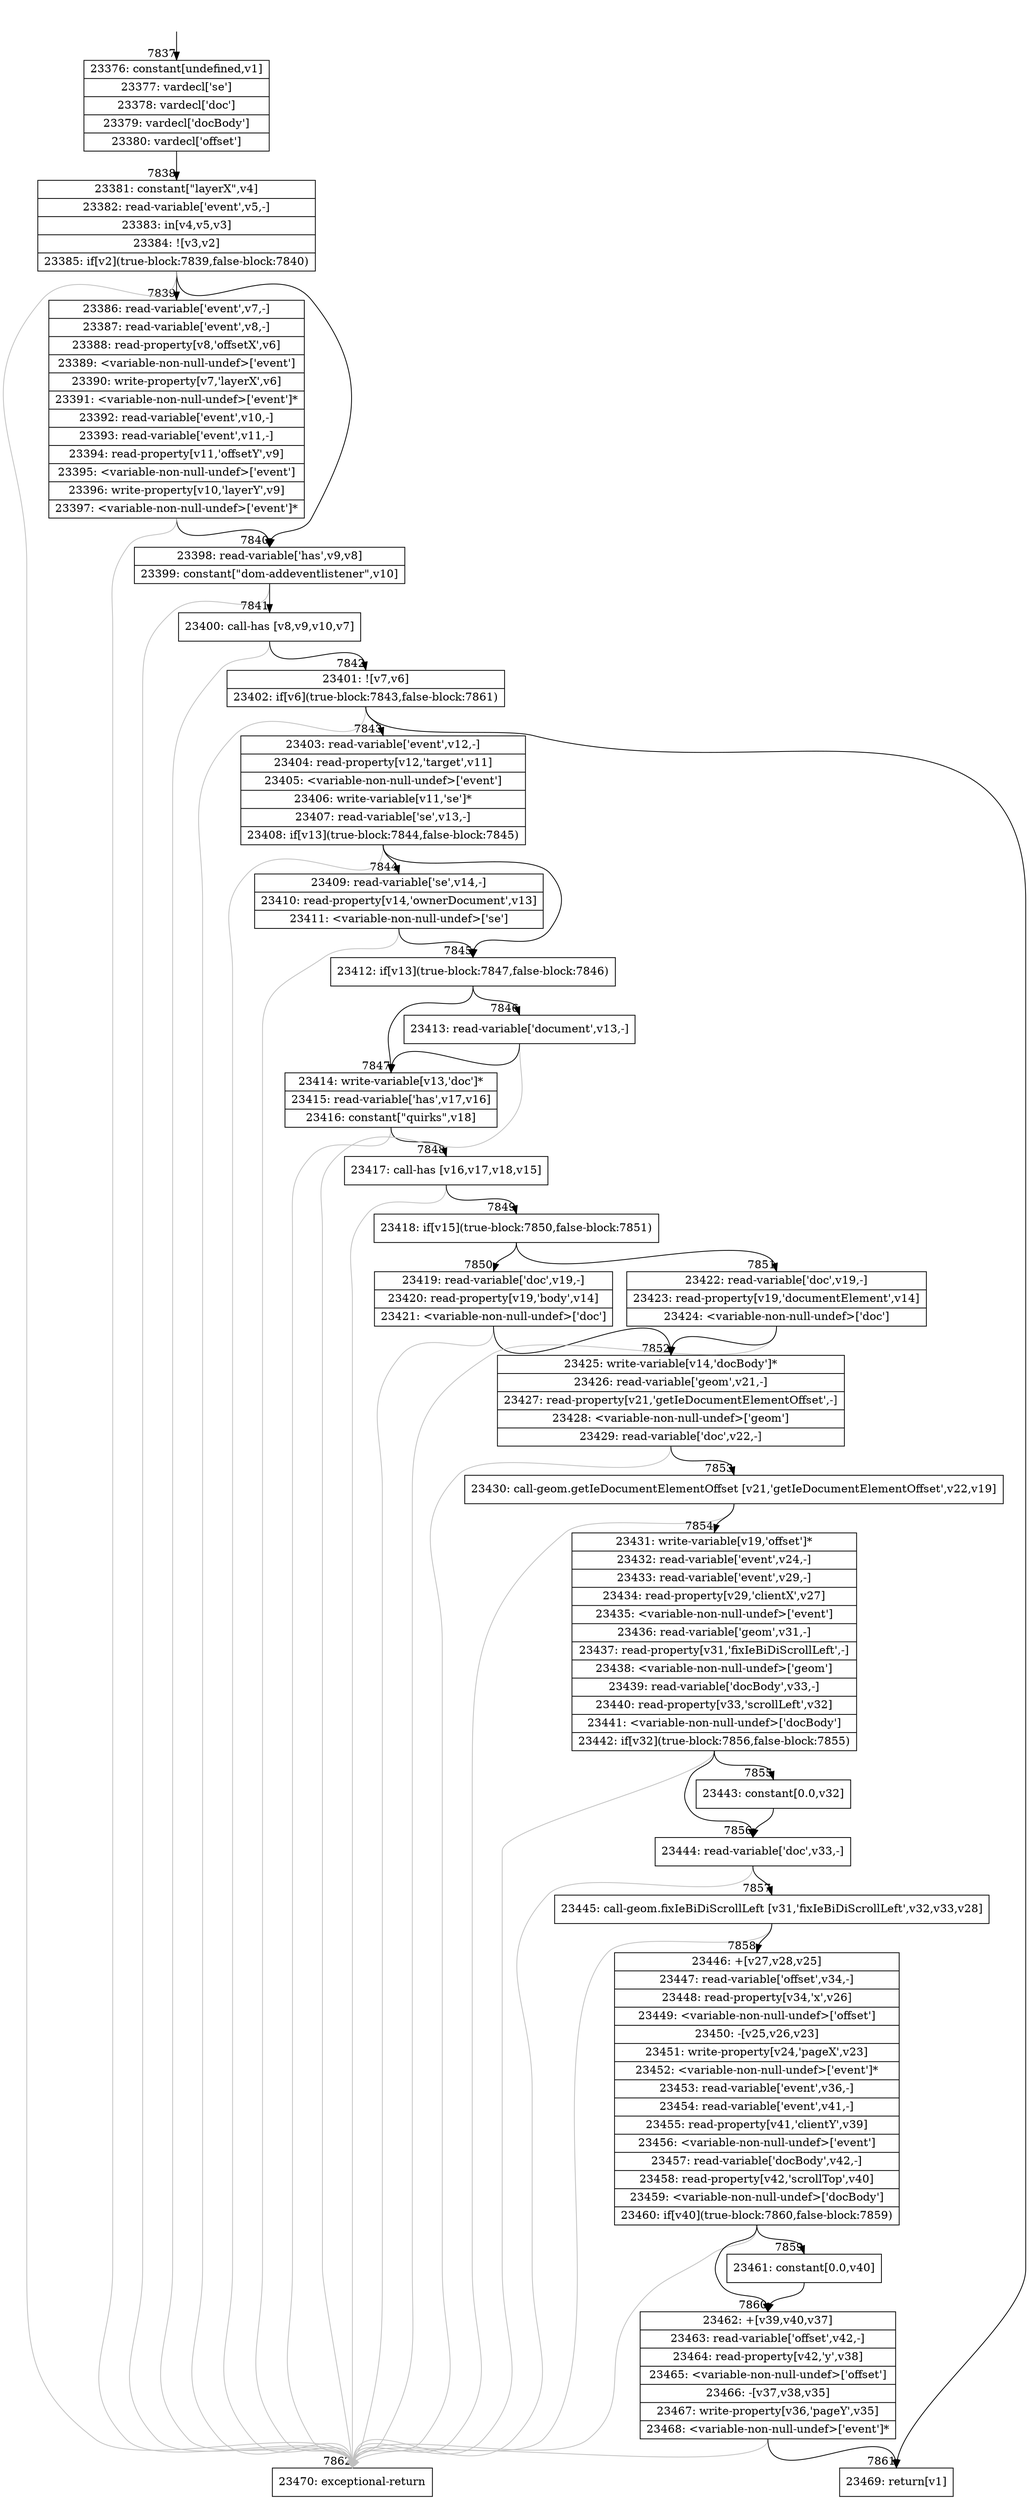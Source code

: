 digraph {
rankdir="TD"
BB_entry531[shape=none,label=""];
BB_entry531 -> BB7837 [tailport=s, headport=n, headlabel="    7837"]
BB7837 [shape=record label="{23376: constant[undefined,v1]|23377: vardecl['se']|23378: vardecl['doc']|23379: vardecl['docBody']|23380: vardecl['offset']}" ] 
BB7837 -> BB7838 [tailport=s, headport=n, headlabel="      7838"]
BB7838 [shape=record label="{23381: constant[\"layerX\",v4]|23382: read-variable['event',v5,-]|23383: in[v4,v5,v3]|23384: ![v3,v2]|23385: if[v2](true-block:7839,false-block:7840)}" ] 
BB7838 -> BB7839 [tailport=s, headport=n, headlabel="      7839"]
BB7838 -> BB7840 [tailport=s, headport=n, headlabel="      7840"]
BB7838 -> BB7862 [tailport=s, headport=n, color=gray, headlabel="      7862"]
BB7839 [shape=record label="{23386: read-variable['event',v7,-]|23387: read-variable['event',v8,-]|23388: read-property[v8,'offsetX',v6]|23389: \<variable-non-null-undef\>['event']|23390: write-property[v7,'layerX',v6]|23391: \<variable-non-null-undef\>['event']*|23392: read-variable['event',v10,-]|23393: read-variable['event',v11,-]|23394: read-property[v11,'offsetY',v9]|23395: \<variable-non-null-undef\>['event']|23396: write-property[v10,'layerY',v9]|23397: \<variable-non-null-undef\>['event']*}" ] 
BB7839 -> BB7840 [tailport=s, headport=n]
BB7839 -> BB7862 [tailport=s, headport=n, color=gray]
BB7840 [shape=record label="{23398: read-variable['has',v9,v8]|23399: constant[\"dom-addeventlistener\",v10]}" ] 
BB7840 -> BB7841 [tailport=s, headport=n, headlabel="      7841"]
BB7840 -> BB7862 [tailport=s, headport=n, color=gray]
BB7841 [shape=record label="{23400: call-has [v8,v9,v10,v7]}" ] 
BB7841 -> BB7842 [tailport=s, headport=n, headlabel="      7842"]
BB7841 -> BB7862 [tailport=s, headport=n, color=gray]
BB7842 [shape=record label="{23401: ![v7,v6]|23402: if[v6](true-block:7843,false-block:7861)}" ] 
BB7842 -> BB7843 [tailport=s, headport=n, headlabel="      7843"]
BB7842 -> BB7861 [tailport=s, headport=n, headlabel="      7861"]
BB7842 -> BB7862 [tailport=s, headport=n, color=gray]
BB7843 [shape=record label="{23403: read-variable['event',v12,-]|23404: read-property[v12,'target',v11]|23405: \<variable-non-null-undef\>['event']|23406: write-variable[v11,'se']*|23407: read-variable['se',v13,-]|23408: if[v13](true-block:7844,false-block:7845)}" ] 
BB7843 -> BB7845 [tailport=s, headport=n, headlabel="      7845"]
BB7843 -> BB7844 [tailport=s, headport=n, headlabel="      7844"]
BB7843 -> BB7862 [tailport=s, headport=n, color=gray]
BB7844 [shape=record label="{23409: read-variable['se',v14,-]|23410: read-property[v14,'ownerDocument',v13]|23411: \<variable-non-null-undef\>['se']}" ] 
BB7844 -> BB7845 [tailport=s, headport=n]
BB7844 -> BB7862 [tailport=s, headport=n, color=gray]
BB7845 [shape=record label="{23412: if[v13](true-block:7847,false-block:7846)}" ] 
BB7845 -> BB7847 [tailport=s, headport=n, headlabel="      7847"]
BB7845 -> BB7846 [tailport=s, headport=n, headlabel="      7846"]
BB7846 [shape=record label="{23413: read-variable['document',v13,-]}" ] 
BB7846 -> BB7847 [tailport=s, headport=n]
BB7846 -> BB7862 [tailport=s, headport=n, color=gray]
BB7847 [shape=record label="{23414: write-variable[v13,'doc']*|23415: read-variable['has',v17,v16]|23416: constant[\"quirks\",v18]}" ] 
BB7847 -> BB7848 [tailport=s, headport=n, headlabel="      7848"]
BB7847 -> BB7862 [tailport=s, headport=n, color=gray]
BB7848 [shape=record label="{23417: call-has [v16,v17,v18,v15]}" ] 
BB7848 -> BB7849 [tailport=s, headport=n, headlabel="      7849"]
BB7848 -> BB7862 [tailport=s, headport=n, color=gray]
BB7849 [shape=record label="{23418: if[v15](true-block:7850,false-block:7851)}" ] 
BB7849 -> BB7850 [tailport=s, headport=n, headlabel="      7850"]
BB7849 -> BB7851 [tailport=s, headport=n, headlabel="      7851"]
BB7850 [shape=record label="{23419: read-variable['doc',v19,-]|23420: read-property[v19,'body',v14]|23421: \<variable-non-null-undef\>['doc']}" ] 
BB7850 -> BB7852 [tailport=s, headport=n, headlabel="      7852"]
BB7850 -> BB7862 [tailport=s, headport=n, color=gray]
BB7851 [shape=record label="{23422: read-variable['doc',v19,-]|23423: read-property[v19,'documentElement',v14]|23424: \<variable-non-null-undef\>['doc']}" ] 
BB7851 -> BB7852 [tailport=s, headport=n]
BB7851 -> BB7862 [tailport=s, headport=n, color=gray]
BB7852 [shape=record label="{23425: write-variable[v14,'docBody']*|23426: read-variable['geom',v21,-]|23427: read-property[v21,'getIeDocumentElementOffset',-]|23428: \<variable-non-null-undef\>['geom']|23429: read-variable['doc',v22,-]}" ] 
BB7852 -> BB7853 [tailport=s, headport=n, headlabel="      7853"]
BB7852 -> BB7862 [tailport=s, headport=n, color=gray]
BB7853 [shape=record label="{23430: call-geom.getIeDocumentElementOffset [v21,'getIeDocumentElementOffset',v22,v19]}" ] 
BB7853 -> BB7854 [tailport=s, headport=n, headlabel="      7854"]
BB7853 -> BB7862 [tailport=s, headport=n, color=gray]
BB7854 [shape=record label="{23431: write-variable[v19,'offset']*|23432: read-variable['event',v24,-]|23433: read-variable['event',v29,-]|23434: read-property[v29,'clientX',v27]|23435: \<variable-non-null-undef\>['event']|23436: read-variable['geom',v31,-]|23437: read-property[v31,'fixIeBiDiScrollLeft',-]|23438: \<variable-non-null-undef\>['geom']|23439: read-variable['docBody',v33,-]|23440: read-property[v33,'scrollLeft',v32]|23441: \<variable-non-null-undef\>['docBody']|23442: if[v32](true-block:7856,false-block:7855)}" ] 
BB7854 -> BB7856 [tailport=s, headport=n, headlabel="      7856"]
BB7854 -> BB7855 [tailport=s, headport=n, headlabel="      7855"]
BB7854 -> BB7862 [tailport=s, headport=n, color=gray]
BB7855 [shape=record label="{23443: constant[0.0,v32]}" ] 
BB7855 -> BB7856 [tailport=s, headport=n]
BB7856 [shape=record label="{23444: read-variable['doc',v33,-]}" ] 
BB7856 -> BB7857 [tailport=s, headport=n, headlabel="      7857"]
BB7856 -> BB7862 [tailport=s, headport=n, color=gray]
BB7857 [shape=record label="{23445: call-geom.fixIeBiDiScrollLeft [v31,'fixIeBiDiScrollLeft',v32,v33,v28]}" ] 
BB7857 -> BB7858 [tailport=s, headport=n, headlabel="      7858"]
BB7857 -> BB7862 [tailport=s, headport=n, color=gray]
BB7858 [shape=record label="{23446: +[v27,v28,v25]|23447: read-variable['offset',v34,-]|23448: read-property[v34,'x',v26]|23449: \<variable-non-null-undef\>['offset']|23450: -[v25,v26,v23]|23451: write-property[v24,'pageX',v23]|23452: \<variable-non-null-undef\>['event']*|23453: read-variable['event',v36,-]|23454: read-variable['event',v41,-]|23455: read-property[v41,'clientY',v39]|23456: \<variable-non-null-undef\>['event']|23457: read-variable['docBody',v42,-]|23458: read-property[v42,'scrollTop',v40]|23459: \<variable-non-null-undef\>['docBody']|23460: if[v40](true-block:7860,false-block:7859)}" ] 
BB7858 -> BB7860 [tailport=s, headport=n, headlabel="      7860"]
BB7858 -> BB7859 [tailport=s, headport=n, headlabel="      7859"]
BB7858 -> BB7862 [tailport=s, headport=n, color=gray]
BB7859 [shape=record label="{23461: constant[0.0,v40]}" ] 
BB7859 -> BB7860 [tailport=s, headport=n]
BB7860 [shape=record label="{23462: +[v39,v40,v37]|23463: read-variable['offset',v42,-]|23464: read-property[v42,'y',v38]|23465: \<variable-non-null-undef\>['offset']|23466: -[v37,v38,v35]|23467: write-property[v36,'pageY',v35]|23468: \<variable-non-null-undef\>['event']*}" ] 
BB7860 -> BB7861 [tailport=s, headport=n]
BB7860 -> BB7862 [tailport=s, headport=n, color=gray]
BB7861 [shape=record label="{23469: return[v1]}" ] 
BB7862 [shape=record label="{23470: exceptional-return}" ] 
//#$~ 10972
}
